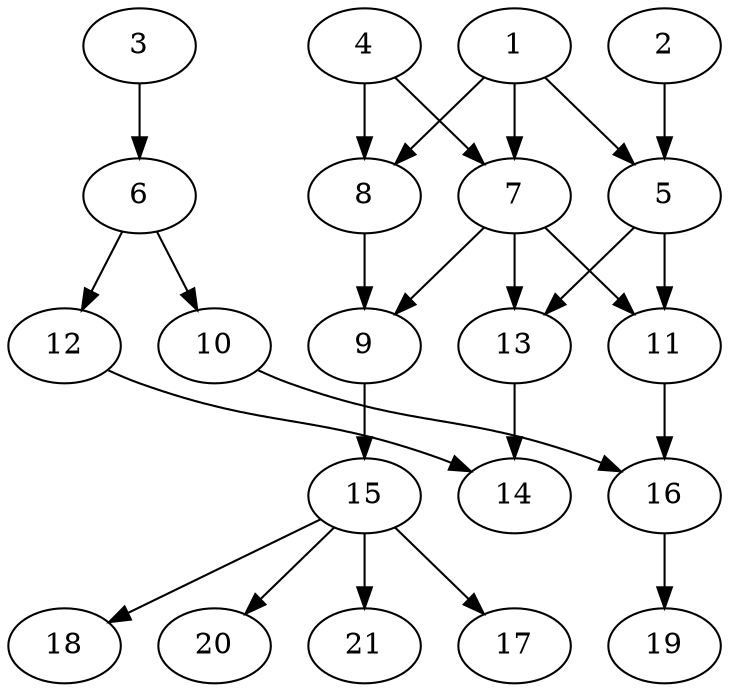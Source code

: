 // DAG (tier=2-normal, mode=data, n=21, ccr=0.437, fat=0.614, density=0.473, regular=0.467, jump=0.144, mindata=2097152, maxdata=16777216)
// DAG automatically generated by daggen at Sun Aug 24 16:33:34 2025
// /home/ermia/Project/Environments/daggen/bin/daggen --dot --ccr 0.437 --fat 0.614 --regular 0.467 --density 0.473 --jump 0.144 --mindata 2097152 --maxdata 16777216 -n 21 
digraph G {
  1 [size="1647982850666220288", alpha="0.03", expect_size="823991425333110144"]
  1 -> 5 [size ="687047966720000"]
  1 -> 7 [size ="687047966720000"]
  1 -> 8 [size ="687047966720000"]
  2 [size="2269419304318859520", alpha="0.01", expect_size="1134709652159429760"]
  2 -> 5 [size ="1037848052498432"]
  3 [size="1322144777656438", alpha="0.11", expect_size="661072388828219"]
  3 -> 6 [size ="75145561505792"]
  4 [size="628989355753915392", alpha="0.12", expect_size="314494677876957696"]
  4 -> 7 [size ="1329451098963968"]
  4 -> 8 [size ="1329451098963968"]
  5 [size="25213185954191400", alpha="0.17", expect_size="12606592977095700"]
  5 -> 11 [size ="40049102028800"]
  5 -> 13 [size ="40049102028800"]
  6 [size="139355351823813705728", alpha="0.02", expect_size="69677675911906852864"]
  6 -> 10 [size ="215033317425152"]
  6 -> 12 [size ="215033317425152"]
  7 [size="1259100495413300992", alpha="0.19", expect_size="629550247706650496"]
  7 -> 9 [size ="1135592918220800"]
  7 -> 11 [size ="1135592918220800"]
  7 -> 13 [size ="1135592918220800"]
  8 [size="1830372245484971264", alpha="0.03", expect_size="915186122742485632"]
  8 -> 9 [size ="1160518987415552"]
  9 [size="616997079442925824", alpha="0.17", expect_size="308498539721462912"]
  9 -> 15 [size ="250444374867968"]
  10 [size="2233810266860074496", alpha="0.12", expect_size="1116905133430037248"]
  10 -> 16 [size ="776964415684608"]
  11 [size="4409057557718550", alpha="0.17", expect_size="2204528778859275"]
  11 -> 16 [size ="131546795212800"]
  12 [size="808074170269867966464", alpha="0.10", expect_size="404037085134933983232"]
  12 -> 14 [size ="694050072035328"]
  13 [size="1144161764557199507456", alpha="0.16", expect_size="572080882278599753728"]
  13 -> 14 [size ="875148206931968"]
  14 [size="764229963585940224", alpha="0.20", expect_size="382114981792970112"]
  15 [size="4449372175949755318272", alpha="0.13", expect_size="2224686087974877659136"]
  15 -> 17 [size ="2164158892081152"]
  15 -> 18 [size ="2164158892081152"]
  15 -> 20 [size ="2164158892081152"]
  15 -> 21 [size ="2164158892081152"]
  16 [size="2588842773605636096", alpha="0.18", expect_size="1294421386802818048"]
  16 -> 19 [size ="1097463498801152"]
  17 [size="1257966006645672640512", alpha="0.02", expect_size="628983003322836320256"]
  18 [size="38868373964784140288", alpha="0.04", expect_size="19434186982392070144"]
  19 [size="69755431437729792000", alpha="0.13", expect_size="34877715718864896000"]
  20 [size="15420260039502820", alpha="0.18", expect_size="7710130019751410"]
  21 [size="217490699285551296", alpha="0.09", expect_size="108745349642775648"]
}